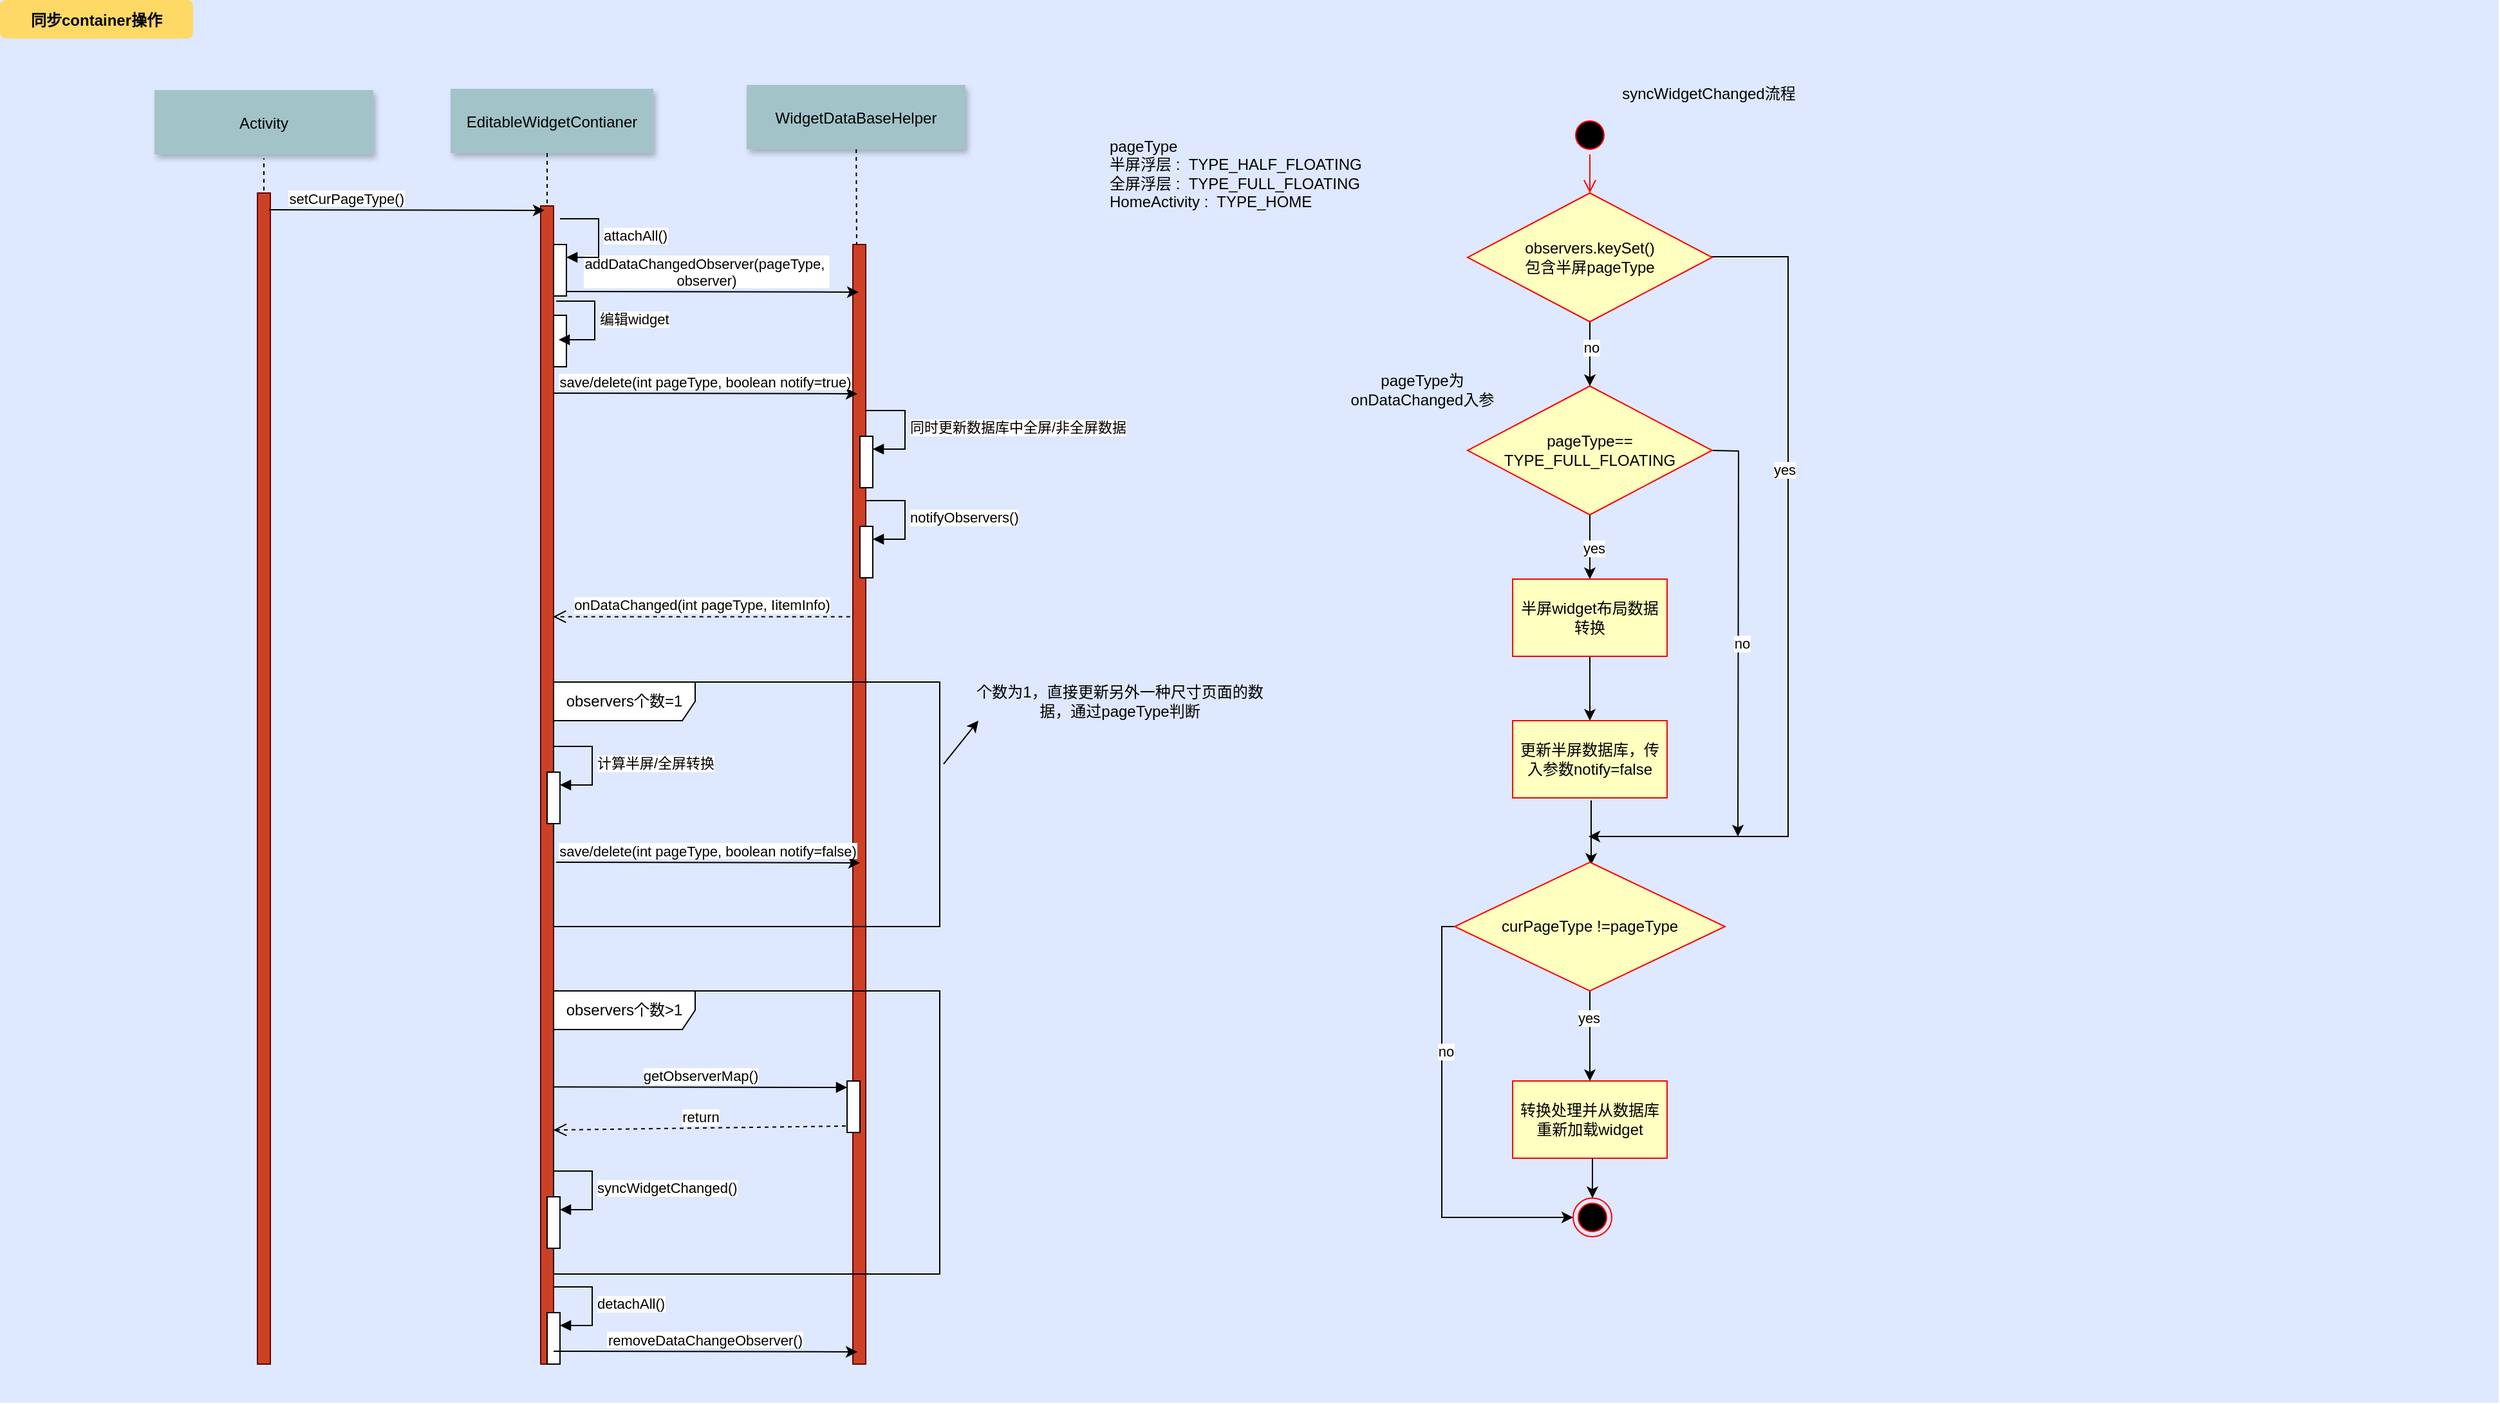 <mxfile version="25.0.3">
  <diagram name="Page-1" id="9361dd3d-8414-5efd-6122-117bd74ce7a7">
    <mxGraphModel dx="1895" dy="1171" grid="1" gridSize="10" guides="1" tooltips="1" connect="1" arrows="1" fold="1" page="0" pageScale="1.5" pageWidth="826" pageHeight="1169" background="none" math="0" shadow="0">
      <root>
        <mxCell id="0" />
        <mxCell id="1" parent="0" />
        <mxCell id="69" value="" style="fillColor=#DEE8FF;strokeColor=none;" parent="1" vertex="1">
          <mxGeometry x="-220" y="-40" width="1941" height="1090" as="geometry" />
        </mxCell>
        <mxCell id="2" value="" style="fillColor=#CC4125;strokeColor=#660000" parent="1" vertex="1">
          <mxGeometry x="200" y="120" width="10" height="900" as="geometry" />
        </mxCell>
        <mxCell id="4" value="EditableWidgetContianer" style="shadow=1;fillColor=#A2C4C9;strokeColor=none" parent="1" vertex="1">
          <mxGeometry x="130" y="29" width="157.5" height="50" as="geometry" />
        </mxCell>
        <mxCell id="6" value="" style="fillColor=#CC4125;strokeColor=#660000" parent="1" vertex="1">
          <mxGeometry x="442.5" y="150" width="10" height="870" as="geometry" />
        </mxCell>
        <mxCell id="7" value="WidgetDataBaseHelper" style="shadow=1;fillColor=#A2C4C9;strokeColor=none" parent="1" vertex="1">
          <mxGeometry x="360" y="26" width="170" height="50" as="geometry" />
        </mxCell>
        <mxCell id="8" value="" style="edgeStyle=none;endArrow=none;dashed=1" parent="1" source="7" target="6" edge="1">
          <mxGeometry x="272.335" y="165" width="100" height="100" as="geometry">
            <mxPoint x="347.259" y="110" as="sourcePoint" />
            <mxPoint x="347.576" y="165" as="targetPoint" />
          </mxGeometry>
        </mxCell>
        <mxCell id="9" value="addDataChangedObserver(pageType, &#xa;observer)" style="edgeStyle=none;verticalLabelPosition=top;verticalAlign=bottom;" parent="1" edge="1">
          <mxGeometry x="220" y="92" width="100" height="100" as="geometry">
            <mxPoint x="211" y="186.5" as="sourcePoint" />
            <mxPoint x="447" y="187" as="targetPoint" />
          </mxGeometry>
        </mxCell>
        <mxCell id="33" value="" style="edgeStyle=elbowEdgeStyle;elbow=horizontal;endArrow=none;dashed=1" parent="1" source="4" target="2" edge="1">
          <mxGeometry x="230.0" y="310" width="100" height="100" as="geometry">
            <mxPoint x="230.0" y="410" as="sourcePoint" />
            <mxPoint x="330" y="310" as="targetPoint" />
          </mxGeometry>
        </mxCell>
        <mxCell id="71" value="同步container操作" style="rounded=1;fontStyle=1;fillColor=#FFD966;strokeColor=none" parent="1" vertex="1">
          <mxGeometry x="-220" y="-40" width="150" height="30" as="geometry" />
        </mxCell>
        <mxCell id="1cmuNa6uKXrp0ozcfd2a-91" value="" style="html=1;points=[[0,0,0,0,5],[0,1,0,0,-5],[1,0,0,0,5],[1,1,0,0,-5]];perimeter=orthogonalPerimeter;outlineConnect=0;targetShapes=umlLifeline;portConstraint=eastwest;newEdgeStyle={&quot;curved&quot;:0,&quot;rounded&quot;:0};" vertex="1" parent="1">
          <mxGeometry x="210" y="205" width="10" height="40" as="geometry" />
        </mxCell>
        <mxCell id="1cmuNa6uKXrp0ozcfd2a-92" value="编辑widget" style="html=1;align=left;spacingLeft=2;endArrow=block;rounded=0;edgeStyle=orthogonalEdgeStyle;curved=0;rounded=0;" edge="1" parent="1">
          <mxGeometry relative="1" as="geometry">
            <mxPoint x="212" y="194" as="sourcePoint" />
            <Array as="points">
              <mxPoint x="242" y="224" />
            </Array>
            <mxPoint x="214" y="224" as="targetPoint" />
          </mxGeometry>
        </mxCell>
        <mxCell id="1cmuNa6uKXrp0ozcfd2a-93" value="save/delete(int pageType, boolean notify=true)" style="edgeStyle=none;verticalLabelPosition=top;verticalAlign=bottom;" edge="1" parent="1">
          <mxGeometry x="220" y="92" width="100" height="100" as="geometry">
            <mxPoint x="210" y="265.5" as="sourcePoint" />
            <mxPoint x="446" y="266" as="targetPoint" />
          </mxGeometry>
        </mxCell>
        <mxCell id="1cmuNa6uKXrp0ozcfd2a-94" value="" style="html=1;points=[[0,0,0,0,5],[0,1,0,0,-5],[1,0,0,0,5],[1,1,0,0,-5]];perimeter=orthogonalPerimeter;outlineConnect=0;targetShapes=umlLifeline;portConstraint=eastwest;newEdgeStyle={&quot;curved&quot;:0,&quot;rounded&quot;:0};" vertex="1" parent="1">
          <mxGeometry x="448" y="299" width="10" height="40" as="geometry" />
        </mxCell>
        <mxCell id="1cmuNa6uKXrp0ozcfd2a-95" value="同时更新数据库中全屏/非全屏数据" style="html=1;align=left;spacingLeft=2;endArrow=block;rounded=0;edgeStyle=orthogonalEdgeStyle;curved=0;rounded=0;" edge="1" target="1cmuNa6uKXrp0ozcfd2a-94" parent="1">
          <mxGeometry relative="1" as="geometry">
            <mxPoint x="453" y="279" as="sourcePoint" />
            <Array as="points">
              <mxPoint x="483" y="309" />
            </Array>
          </mxGeometry>
        </mxCell>
        <mxCell id="1cmuNa6uKXrp0ozcfd2a-96" value="" style="html=1;points=[[0,0,0,0,5],[0,1,0,0,-5],[1,0,0,0,5],[1,1,0,0,-5]];perimeter=orthogonalPerimeter;outlineConnect=0;targetShapes=umlLifeline;portConstraint=eastwest;newEdgeStyle={&quot;curved&quot;:0,&quot;rounded&quot;:0};" vertex="1" parent="1">
          <mxGeometry x="448" y="369" width="10" height="40" as="geometry" />
        </mxCell>
        <mxCell id="1cmuNa6uKXrp0ozcfd2a-97" value="notifyObservers()" style="html=1;align=left;spacingLeft=2;endArrow=block;rounded=0;edgeStyle=orthogonalEdgeStyle;curved=0;rounded=0;" edge="1" target="1cmuNa6uKXrp0ozcfd2a-96" parent="1">
          <mxGeometry relative="1" as="geometry">
            <mxPoint x="453" y="349" as="sourcePoint" />
            <Array as="points">
              <mxPoint x="483" y="379" />
            </Array>
          </mxGeometry>
        </mxCell>
        <mxCell id="1cmuNa6uKXrp0ozcfd2a-104" value="&lt;div&gt;onDataChanged(int pageType, IitemInfo)&lt;/div&gt;" style="html=1;verticalAlign=bottom;endArrow=open;dashed=1;endSize=8;curved=0;rounded=0;exitX=0.248;exitY=0.538;exitDx=0;exitDy=0;exitPerimeter=0;entryX=0.101;entryY=0.538;entryDx=0;entryDy=0;entryPerimeter=0;" edge="1" parent="1">
          <mxGeometry x="-0.003" relative="1" as="geometry">
            <mxPoint x="440.36" y="439.24" as="sourcePoint" />
            <mxPoint x="209.57" y="439.24" as="targetPoint" />
            <mxPoint as="offset" />
          </mxGeometry>
        </mxCell>
        <mxCell id="1cmuNa6uKXrp0ozcfd2a-111" value="observers个数=1" style="shape=umlFrame;whiteSpace=wrap;html=1;pointerEvents=0;width=110;height=30;" vertex="1" parent="1">
          <mxGeometry x="210" y="490" width="300" height="190" as="geometry" />
        </mxCell>
        <mxCell id="1cmuNa6uKXrp0ozcfd2a-112" value="" style="html=1;points=[[0,0,0,0,5],[0,1,0,0,-5],[1,0,0,0,5],[1,1,0,0,-5]];perimeter=orthogonalPerimeter;outlineConnect=0;targetShapes=umlLifeline;portConstraint=eastwest;newEdgeStyle={&quot;curved&quot;:0,&quot;rounded&quot;:0};" vertex="1" parent="1">
          <mxGeometry x="205" y="560" width="10" height="40" as="geometry" />
        </mxCell>
        <mxCell id="1cmuNa6uKXrp0ozcfd2a-113" value="计算半屏/全屏转换" style="html=1;align=left;spacingLeft=2;endArrow=block;rounded=0;edgeStyle=orthogonalEdgeStyle;curved=0;rounded=0;" edge="1" target="1cmuNa6uKXrp0ozcfd2a-112" parent="1">
          <mxGeometry relative="1" as="geometry">
            <mxPoint x="210" y="540" as="sourcePoint" />
            <Array as="points">
              <mxPoint x="240" y="570" />
            </Array>
          </mxGeometry>
        </mxCell>
        <mxCell id="1cmuNa6uKXrp0ozcfd2a-114" value="save/delete(int pageType, boolean notify=false)" style="edgeStyle=none;verticalLabelPosition=top;verticalAlign=bottom;" edge="1" parent="1">
          <mxGeometry x="220" y="92" width="100" height="100" as="geometry">
            <mxPoint x="212" y="630" as="sourcePoint" />
            <mxPoint x="448" y="630.5" as="targetPoint" />
          </mxGeometry>
        </mxCell>
        <mxCell id="1cmuNa6uKXrp0ozcfd2a-116" value="observers个数&amp;gt;1" style="shape=umlFrame;whiteSpace=wrap;html=1;pointerEvents=0;width=110;height=30;" vertex="1" parent="1">
          <mxGeometry x="210" y="730" width="300" height="220" as="geometry" />
        </mxCell>
        <mxCell id="1cmuNa6uKXrp0ozcfd2a-120" value="" style="html=1;points=[[0,0,0,0,5],[0,1,0,0,-5],[1,0,0,0,5],[1,1,0,0,-5]];perimeter=orthogonalPerimeter;outlineConnect=0;targetShapes=umlLifeline;portConstraint=eastwest;newEdgeStyle={&quot;curved&quot;:0,&quot;rounded&quot;:0};" vertex="1" parent="1">
          <mxGeometry x="438" y="800" width="10" height="40" as="geometry" />
        </mxCell>
        <mxCell id="1cmuNa6uKXrp0ozcfd2a-121" value="getObserverMap()" style="html=1;verticalAlign=bottom;endArrow=block;curved=0;rounded=0;entryX=0;entryY=0;entryDx=0;entryDy=5;exitX=0;exitY=0.339;exitDx=0;exitDy=0;exitPerimeter=0;" edge="1" target="1cmuNa6uKXrp0ozcfd2a-120" parent="1" source="1cmuNa6uKXrp0ozcfd2a-116">
          <mxGeometry relative="1" as="geometry">
            <mxPoint x="210" y="805" as="sourcePoint" />
          </mxGeometry>
        </mxCell>
        <mxCell id="1cmuNa6uKXrp0ozcfd2a-122" value="return" style="html=1;verticalAlign=bottom;endArrow=open;dashed=1;endSize=8;curved=0;rounded=0;exitX=0;exitY=1;exitDx=0;exitDy=-5;entryX=0.003;entryY=0.47;entryDx=0;entryDy=0;entryPerimeter=0;exitPerimeter=0;" edge="1" parent="1">
          <mxGeometry relative="1" as="geometry">
            <mxPoint x="209.96" y="838.1" as="targetPoint" />
            <mxPoint x="437" y="835" as="sourcePoint" />
          </mxGeometry>
        </mxCell>
        <mxCell id="1cmuNa6uKXrp0ozcfd2a-125" value="" style="html=1;points=[[0,0,0,0,5],[0,1,0,0,-5],[1,0,0,0,5],[1,1,0,0,-5]];perimeter=orthogonalPerimeter;outlineConnect=0;targetShapes=umlLifeline;portConstraint=eastwest;newEdgeStyle={&quot;curved&quot;:0,&quot;rounded&quot;:0};" vertex="1" parent="1">
          <mxGeometry x="205" y="890" width="10" height="40" as="geometry" />
        </mxCell>
        <mxCell id="1cmuNa6uKXrp0ozcfd2a-126" value="&lt;div&gt;syncWidgetChanged()&lt;/div&gt;" style="html=1;align=left;spacingLeft=2;endArrow=block;rounded=0;edgeStyle=orthogonalEdgeStyle;curved=0;rounded=0;" edge="1" target="1cmuNa6uKXrp0ozcfd2a-125" parent="1">
          <mxGeometry relative="1" as="geometry">
            <mxPoint x="210" y="870" as="sourcePoint" />
            <Array as="points">
              <mxPoint x="240" y="900" />
            </Array>
          </mxGeometry>
        </mxCell>
        <mxCell id="1cmuNa6uKXrp0ozcfd2a-127" value="个数为1，直接更新另外一种尺寸页面的数据，通过pageType判断" style="text;html=1;align=center;verticalAlign=middle;whiteSpace=wrap;rounded=0;" vertex="1" parent="1">
          <mxGeometry x="530" y="490" width="240" height="30" as="geometry" />
        </mxCell>
        <mxCell id="1cmuNa6uKXrp0ozcfd2a-128" value="" style="endArrow=classic;html=1;rounded=0;exitX=1.01;exitY=0.335;exitDx=0;exitDy=0;exitPerimeter=0;" edge="1" parent="1" source="1cmuNa6uKXrp0ozcfd2a-111">
          <mxGeometry width="50" height="50" relative="1" as="geometry">
            <mxPoint x="500" y="560" as="sourcePoint" />
            <mxPoint x="540" y="520" as="targetPoint" />
          </mxGeometry>
        </mxCell>
        <mxCell id="1cmuNa6uKXrp0ozcfd2a-130" value="Activity" style="shadow=1;fillColor=#A2C4C9;strokeColor=none" vertex="1" parent="1">
          <mxGeometry x="-100" y="30" width="170" height="50" as="geometry" />
        </mxCell>
        <mxCell id="1cmuNa6uKXrp0ozcfd2a-134" value="" style="edgeStyle=elbowEdgeStyle;elbow=horizontal;endArrow=none;dashed=1;exitX=0.5;exitY=1;exitDx=0;exitDy=0;" edge="1" parent="1">
          <mxGeometry x="230.0" y="310" width="100" height="100" as="geometry">
            <mxPoint x="-15" y="204" as="sourcePoint" />
            <mxPoint x="-15" y="83" as="targetPoint" />
          </mxGeometry>
        </mxCell>
        <mxCell id="1cmuNa6uKXrp0ozcfd2a-135" value="" style="fillColor=#CC4125;strokeColor=#660000" vertex="1" parent="1">
          <mxGeometry x="-20" y="110" width="10" height="910" as="geometry" />
        </mxCell>
        <mxCell id="1cmuNa6uKXrp0ozcfd2a-136" value="setCurPageType()" style="edgeStyle=none;verticalLabelPosition=top;verticalAlign=bottom;labelPosition=left;align=right;exitX=0.6;exitY=0.039;exitDx=0;exitDy=0;exitPerimeter=0;" edge="1" parent="1">
          <mxGeometry x="110" y="49.5" width="100" height="100" as="geometry">
            <mxPoint x="-11" y="123" as="sourcePoint" />
            <mxPoint x="203" y="123.5" as="targetPoint" />
          </mxGeometry>
        </mxCell>
        <mxCell id="1cmuNa6uKXrp0ozcfd2a-138" value="" style="html=1;points=[[0,0,0,0,5],[0,1,0,0,-5],[1,0,0,0,5],[1,1,0,0,-5]];perimeter=orthogonalPerimeter;outlineConnect=0;targetShapes=umlLifeline;portConstraint=eastwest;newEdgeStyle={&quot;curved&quot;:0,&quot;rounded&quot;:0};" vertex="1" parent="1">
          <mxGeometry x="210" y="150" width="10" height="40" as="geometry" />
        </mxCell>
        <mxCell id="1cmuNa6uKXrp0ozcfd2a-139" value="attachAll()" style="html=1;align=left;spacingLeft=2;endArrow=block;rounded=0;edgeStyle=orthogonalEdgeStyle;curved=0;rounded=0;" edge="1" target="1cmuNa6uKXrp0ozcfd2a-138" parent="1">
          <mxGeometry relative="1" as="geometry">
            <mxPoint x="215" y="130" as="sourcePoint" />
            <Array as="points">
              <mxPoint x="245" y="160" />
            </Array>
          </mxGeometry>
        </mxCell>
        <mxCell id="1cmuNa6uKXrp0ozcfd2a-140" value="" style="html=1;points=[[0,0,0,0,5],[0,1,0,0,-5],[1,0,0,0,5],[1,1,0,0,-5]];perimeter=orthogonalPerimeter;outlineConnect=0;targetShapes=umlLifeline;portConstraint=eastwest;newEdgeStyle={&quot;curved&quot;:0,&quot;rounded&quot;:0};" vertex="1" parent="1">
          <mxGeometry x="205" y="980" width="10" height="40" as="geometry" />
        </mxCell>
        <mxCell id="1cmuNa6uKXrp0ozcfd2a-141" value="detachAll()" style="html=1;align=left;spacingLeft=2;endArrow=block;rounded=0;edgeStyle=orthogonalEdgeStyle;curved=0;rounded=0;" edge="1" target="1cmuNa6uKXrp0ozcfd2a-140" parent="1">
          <mxGeometry relative="1" as="geometry">
            <mxPoint x="210" y="960" as="sourcePoint" />
            <Array as="points">
              <mxPoint x="240" y="990" />
            </Array>
          </mxGeometry>
        </mxCell>
        <mxCell id="1cmuNa6uKXrp0ozcfd2a-142" value="removeDataChangeObserver()" style="edgeStyle=none;verticalLabelPosition=top;verticalAlign=bottom;" edge="1" parent="1">
          <mxGeometry x="220" y="92" width="100" height="100" as="geometry">
            <mxPoint x="210" y="1010" as="sourcePoint" />
            <mxPoint x="446" y="1010.5" as="targetPoint" />
          </mxGeometry>
        </mxCell>
        <mxCell id="1cmuNa6uKXrp0ozcfd2a-143" value="" style="ellipse;html=1;shape=startState;fillColor=#000000;strokeColor=#ff0000;" vertex="1" parent="1">
          <mxGeometry x="1000" y="50" width="30" height="30" as="geometry" />
        </mxCell>
        <mxCell id="1cmuNa6uKXrp0ozcfd2a-144" value="" style="edgeStyle=orthogonalEdgeStyle;html=1;verticalAlign=bottom;endArrow=open;endSize=8;strokeColor=#ff0000;rounded=0;" edge="1" source="1cmuNa6uKXrp0ozcfd2a-143" parent="1">
          <mxGeometry relative="1" as="geometry">
            <mxPoint x="1015" y="110" as="targetPoint" />
          </mxGeometry>
        </mxCell>
        <mxCell id="1cmuNa6uKXrp0ozcfd2a-165" value="" style="edgeStyle=orthogonalEdgeStyle;rounded=0;orthogonalLoop=1;jettySize=auto;html=1;" edge="1" parent="1" source="1cmuNa6uKXrp0ozcfd2a-146" target="1cmuNa6uKXrp0ozcfd2a-164">
          <mxGeometry relative="1" as="geometry" />
        </mxCell>
        <mxCell id="1cmuNa6uKXrp0ozcfd2a-168" value="no" style="edgeLabel;html=1;align=center;verticalAlign=middle;resizable=0;points=[];" vertex="1" connectable="0" parent="1cmuNa6uKXrp0ozcfd2a-165">
          <mxGeometry x="-0.2" y="1" relative="1" as="geometry">
            <mxPoint as="offset" />
          </mxGeometry>
        </mxCell>
        <mxCell id="1cmuNa6uKXrp0ozcfd2a-192" style="edgeStyle=orthogonalEdgeStyle;rounded=0;orthogonalLoop=1;jettySize=auto;html=1;exitX=0.649;exitY=0.183;exitDx=0;exitDy=0;exitPerimeter=0;" edge="1" parent="1">
          <mxGeometry relative="1" as="geometry">
            <mxPoint x="1043.709" y="159.47" as="sourcePoint" />
            <mxPoint x="1014" y="610" as="targetPoint" />
            <Array as="points">
              <mxPoint x="1169" y="160" />
              <mxPoint x="1169" y="610" />
            </Array>
          </mxGeometry>
        </mxCell>
        <mxCell id="1cmuNa6uKXrp0ozcfd2a-196" value="&lt;div&gt;yes&lt;/div&gt;" style="edgeLabel;html=1;align=center;verticalAlign=middle;resizable=0;points=[];" vertex="1" connectable="0" parent="1cmuNa6uKXrp0ozcfd2a-192">
          <mxGeometry x="-0.203" y="-3" relative="1" as="geometry">
            <mxPoint as="offset" />
          </mxGeometry>
        </mxCell>
        <mxCell id="1cmuNa6uKXrp0ozcfd2a-146" value="&lt;div&gt;observers.keySet()&lt;/div&gt;&lt;div&gt;包含半屏pageType&lt;/div&gt;" style="rhombus;whiteSpace=wrap;html=1;fontColor=#000000;fillColor=#ffffc0;strokeColor=#ff0000;" vertex="1" parent="1">
          <mxGeometry x="920" y="110" width="190" height="100" as="geometry" />
        </mxCell>
        <mxCell id="1cmuNa6uKXrp0ozcfd2a-163" value="pageType&lt;br&gt;半屏浮层 :&amp;nbsp; TYPE_HALF_FLOATING&lt;br&gt;&lt;div&gt;全屏浮层 :&amp;nbsp; TYPE_FULL_FLOATING&lt;/div&gt;&lt;div&gt;HomeActivity :&amp;nbsp; TYPE_HOME&lt;br&gt;&lt;/div&gt;" style="text;html=1;whiteSpace=wrap;overflow=hidden;rounded=0;" vertex="1" parent="1">
          <mxGeometry x="640" y="60" width="240" height="120" as="geometry" />
        </mxCell>
        <mxCell id="1cmuNa6uKXrp0ozcfd2a-167" value="" style="edgeStyle=orthogonalEdgeStyle;rounded=0;orthogonalLoop=1;jettySize=auto;html=1;" edge="1" parent="1" source="1cmuNa6uKXrp0ozcfd2a-164" target="1cmuNa6uKXrp0ozcfd2a-166">
          <mxGeometry relative="1" as="geometry" />
        </mxCell>
        <mxCell id="1cmuNa6uKXrp0ozcfd2a-169" value="&lt;div&gt;yes&lt;/div&gt;" style="edgeLabel;html=1;align=center;verticalAlign=middle;resizable=0;points=[];" vertex="1" connectable="0" parent="1cmuNa6uKXrp0ozcfd2a-167">
          <mxGeometry x="0.04" y="3" relative="1" as="geometry">
            <mxPoint as="offset" />
          </mxGeometry>
        </mxCell>
        <mxCell id="1cmuNa6uKXrp0ozcfd2a-197" style="edgeStyle=orthogonalEdgeStyle;rounded=0;orthogonalLoop=1;jettySize=auto;html=1;" edge="1" parent="1">
          <mxGeometry relative="1" as="geometry">
            <mxPoint x="1130" y="610" as="targetPoint" />
            <mxPoint x="1109.53" y="310.0" as="sourcePoint" />
          </mxGeometry>
        </mxCell>
        <mxCell id="1cmuNa6uKXrp0ozcfd2a-198" value="no" style="edgeLabel;html=1;align=center;verticalAlign=middle;resizable=0;points=[];" vertex="1" connectable="0" parent="1cmuNa6uKXrp0ozcfd2a-197">
          <mxGeometry x="0.054" y="2" relative="1" as="geometry">
            <mxPoint y="1" as="offset" />
          </mxGeometry>
        </mxCell>
        <mxCell id="1cmuNa6uKXrp0ozcfd2a-164" value="&lt;div&gt;pageType==&lt;/div&gt;&lt;div&gt;TYPE_FULL_FLOATING&lt;/div&gt;" style="rhombus;whiteSpace=wrap;html=1;fontColor=#000000;fillColor=#ffffc0;strokeColor=#ff0000;" vertex="1" parent="1">
          <mxGeometry x="920" y="260" width="190" height="100" as="geometry" />
        </mxCell>
        <mxCell id="1cmuNa6uKXrp0ozcfd2a-173" value="" style="edgeStyle=orthogonalEdgeStyle;rounded=0;orthogonalLoop=1;jettySize=auto;html=1;" edge="1" parent="1" source="1cmuNa6uKXrp0ozcfd2a-166" target="1cmuNa6uKXrp0ozcfd2a-172">
          <mxGeometry relative="1" as="geometry" />
        </mxCell>
        <mxCell id="1cmuNa6uKXrp0ozcfd2a-166" value="半屏widget布局数据转换" style="whiteSpace=wrap;html=1;fillColor=#ffffc0;strokeColor=#ff0000;fontColor=#000000;" vertex="1" parent="1">
          <mxGeometry x="955" y="410" width="120" height="60" as="geometry" />
        </mxCell>
        <mxCell id="1cmuNa6uKXrp0ozcfd2a-175" value="" style="edgeStyle=orthogonalEdgeStyle;rounded=0;orthogonalLoop=1;jettySize=auto;html=1;" edge="1" parent="1">
          <mxGeometry relative="1" as="geometry">
            <mxPoint x="1016" y="582" as="sourcePoint" />
            <mxPoint x="1016" y="632" as="targetPoint" />
            <Array as="points">
              <mxPoint x="1016" y="632" />
              <mxPoint x="1016" y="632" />
            </Array>
          </mxGeometry>
        </mxCell>
        <mxCell id="1cmuNa6uKXrp0ozcfd2a-172" value="更新半屏数据库，传入参数notify=false" style="whiteSpace=wrap;html=1;fillColor=#ffffc0;strokeColor=#ff0000;fontColor=#000000;" vertex="1" parent="1">
          <mxGeometry x="955" y="520" width="120" height="60" as="geometry" />
        </mxCell>
        <mxCell id="1cmuNa6uKXrp0ozcfd2a-180" value="" style="edgeStyle=orthogonalEdgeStyle;rounded=0;orthogonalLoop=1;jettySize=auto;html=1;" edge="1" parent="1" source="1cmuNa6uKXrp0ozcfd2a-174" target="1cmuNa6uKXrp0ozcfd2a-179">
          <mxGeometry relative="1" as="geometry" />
        </mxCell>
        <mxCell id="1cmuNa6uKXrp0ozcfd2a-195" value="yes" style="edgeLabel;html=1;align=center;verticalAlign=middle;resizable=0;points=[];" vertex="1" connectable="0" parent="1cmuNa6uKXrp0ozcfd2a-180">
          <mxGeometry x="-0.4" y="-1" relative="1" as="geometry">
            <mxPoint as="offset" />
          </mxGeometry>
        </mxCell>
        <mxCell id="1cmuNa6uKXrp0ozcfd2a-193" style="edgeStyle=orthogonalEdgeStyle;rounded=0;orthogonalLoop=1;jettySize=auto;html=1;entryX=0;entryY=0.5;entryDx=0;entryDy=0;" edge="1" parent="1" source="1cmuNa6uKXrp0ozcfd2a-174" target="1cmuNa6uKXrp0ozcfd2a-186">
          <mxGeometry relative="1" as="geometry">
            <Array as="points">
              <mxPoint x="900" y="680" />
              <mxPoint x="900" y="906" />
            </Array>
          </mxGeometry>
        </mxCell>
        <mxCell id="1cmuNa6uKXrp0ozcfd2a-194" value="no" style="edgeLabel;html=1;align=center;verticalAlign=middle;resizable=0;points=[];" vertex="1" connectable="0" parent="1cmuNa6uKXrp0ozcfd2a-193">
          <mxGeometry x="-0.367" y="3" relative="1" as="geometry">
            <mxPoint as="offset" />
          </mxGeometry>
        </mxCell>
        <mxCell id="1cmuNa6uKXrp0ozcfd2a-174" value="curPageType !=pageType" style="rhombus;whiteSpace=wrap;html=1;fillColor=#ffffc0;strokeColor=#ff0000;fontColor=#000000;" vertex="1" parent="1">
          <mxGeometry x="910" y="630" width="210" height="100" as="geometry" />
        </mxCell>
        <mxCell id="1cmuNa6uKXrp0ozcfd2a-176" value="pageType为onDataChanged入参" style="text;html=1;align=center;verticalAlign=middle;whiteSpace=wrap;rounded=0;" vertex="1" parent="1">
          <mxGeometry x="820" y="245" width="130" height="35" as="geometry" />
        </mxCell>
        <mxCell id="1cmuNa6uKXrp0ozcfd2a-178" value="syncWidgetChanged流程" style="text;html=1;align=center;verticalAlign=middle;whiteSpace=wrap;rounded=0;" vertex="1" parent="1">
          <mxGeometry x="1020" y="15" width="175" height="35" as="geometry" />
        </mxCell>
        <mxCell id="1cmuNa6uKXrp0ozcfd2a-179" value="转换处理并从数据库重新加载widget" style="whiteSpace=wrap;html=1;fillColor=#ffffc0;strokeColor=#ff0000;fontColor=#000000;" vertex="1" parent="1">
          <mxGeometry x="955" y="800" width="120" height="60" as="geometry" />
        </mxCell>
        <mxCell id="1cmuNa6uKXrp0ozcfd2a-186" value="" style="ellipse;html=1;shape=endState;fillColor=#000000;strokeColor=#ff0000;" vertex="1" parent="1">
          <mxGeometry x="1002" y="891" width="30" height="30" as="geometry" />
        </mxCell>
        <mxCell id="1cmuNa6uKXrp0ozcfd2a-188" value="" style="edgeStyle=orthogonalEdgeStyle;rounded=0;orthogonalLoop=1;jettySize=auto;html=1;" edge="1" parent="1">
          <mxGeometry relative="1" as="geometry">
            <mxPoint x="1017" y="860" as="sourcePoint" />
            <mxPoint x="1017" y="891" as="targetPoint" />
          </mxGeometry>
        </mxCell>
      </root>
    </mxGraphModel>
  </diagram>
</mxfile>
